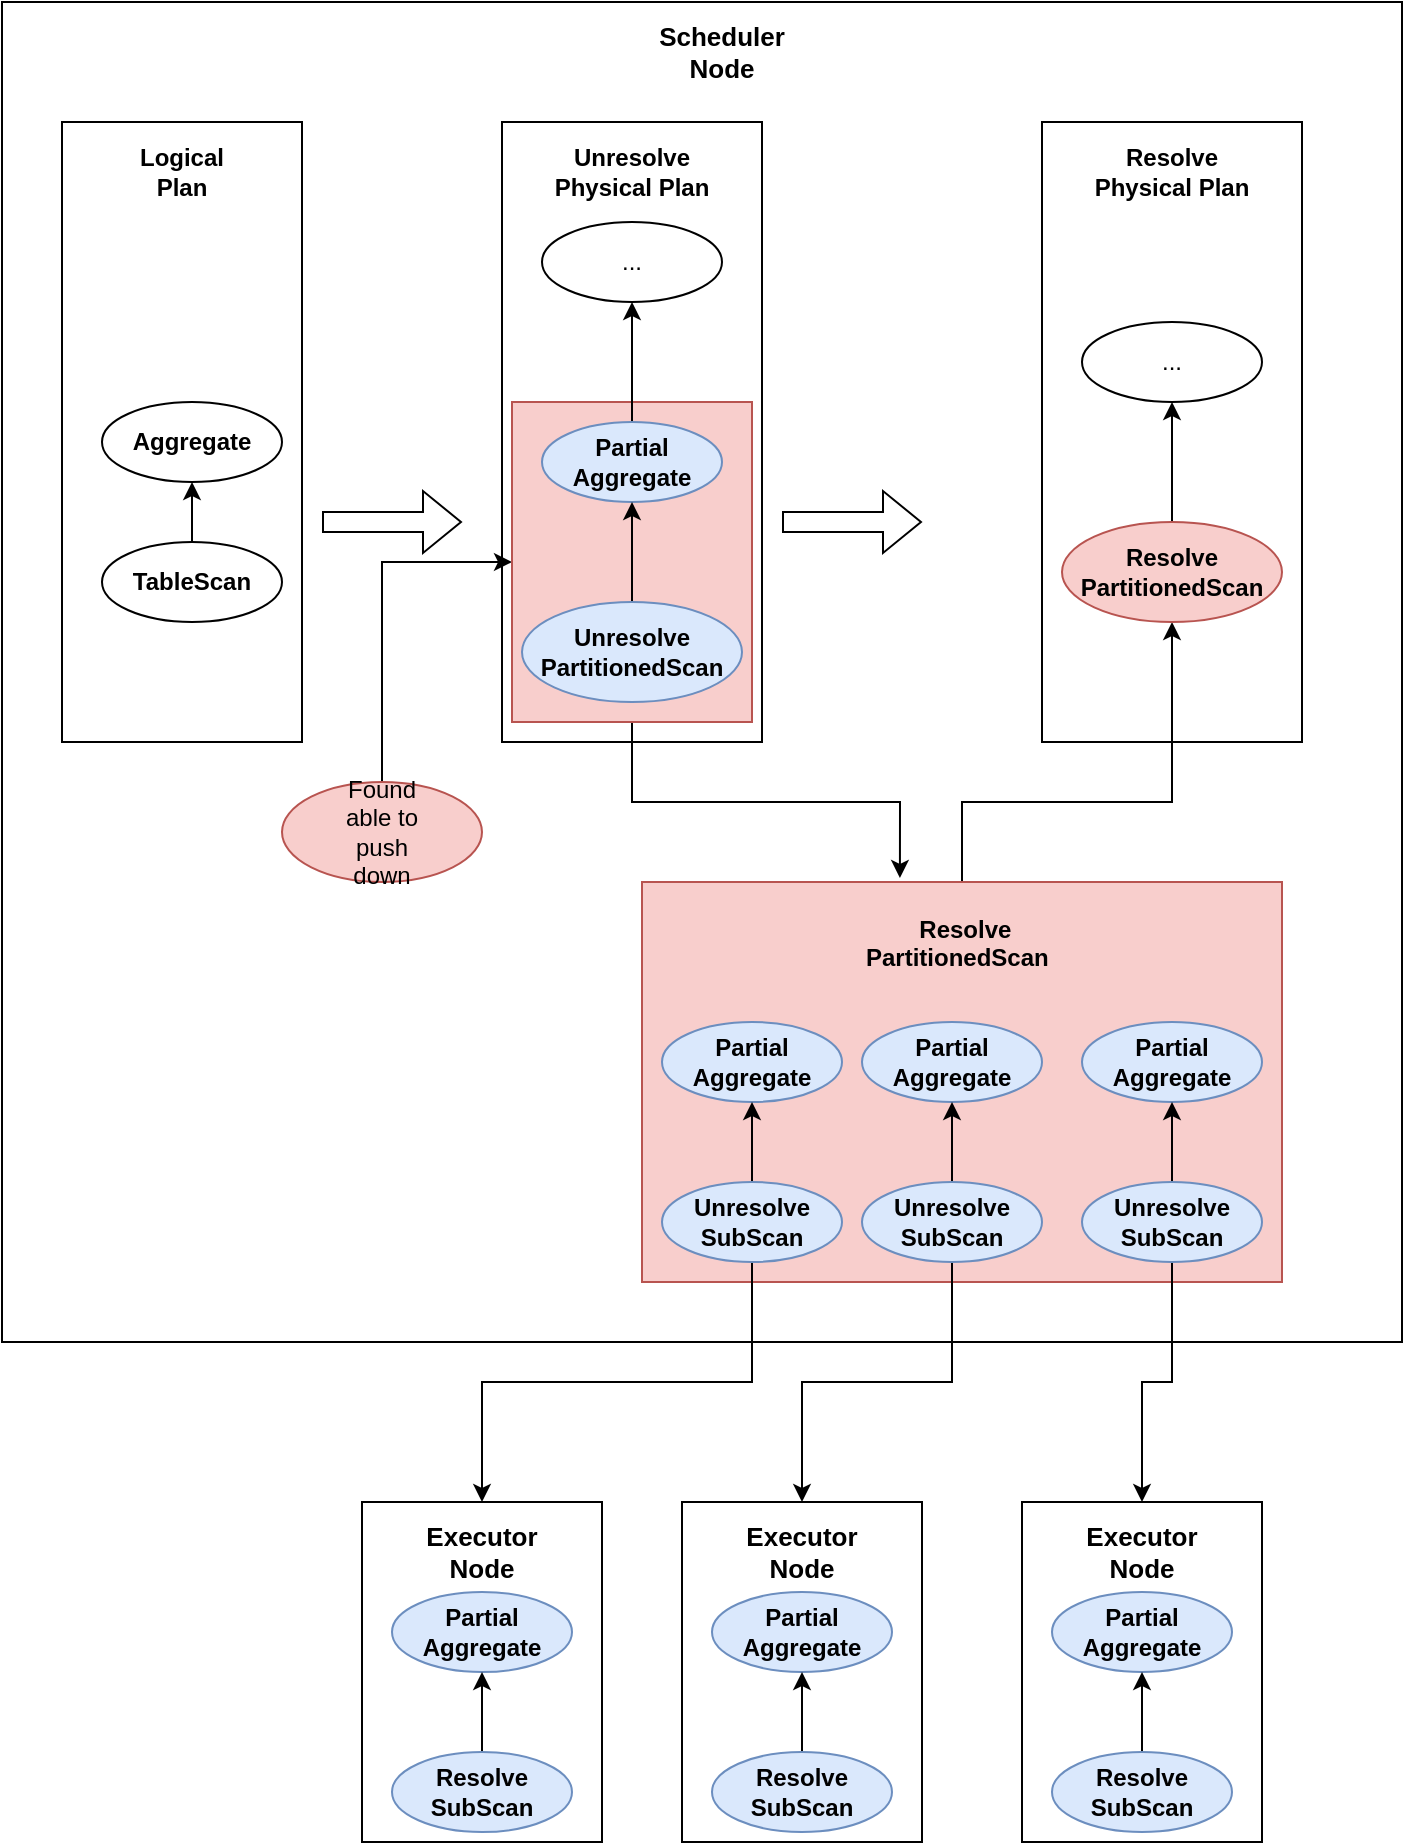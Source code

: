 <mxfile version="21.6.5" type="github">
  <diagram name="第 1 页" id="0aTdKrh-rJael8lEqbrs">
    <mxGraphModel dx="1287" dy="545" grid="1" gridSize="10" guides="1" tooltips="1" connect="1" arrows="1" fold="1" page="1" pageScale="1" pageWidth="827" pageHeight="1169" math="0" shadow="0">
      <root>
        <mxCell id="0" />
        <mxCell id="1" parent="0" />
        <mxCell id="ROSD3uXdCVGnpSG1NbAj-50" value="" style="rounded=0;whiteSpace=wrap;html=1;" vertex="1" parent="1">
          <mxGeometry x="30" y="90" width="700" height="670" as="geometry" />
        </mxCell>
        <mxCell id="ROSD3uXdCVGnpSG1NbAj-19" value="" style="rounded=0;whiteSpace=wrap;html=1;" vertex="1" parent="1">
          <mxGeometry x="280" y="150" width="130" height="310" as="geometry" />
        </mxCell>
        <mxCell id="ROSD3uXdCVGnpSG1NbAj-21" value="" style="rounded=0;whiteSpace=wrap;html=1;" vertex="1" parent="1">
          <mxGeometry x="550" y="150" width="130" height="310" as="geometry" />
        </mxCell>
        <mxCell id="ROSD3uXdCVGnpSG1NbAj-42" style="edgeStyle=orthogonalEdgeStyle;rounded=0;orthogonalLoop=1;jettySize=auto;html=1;exitX=0.5;exitY=0;exitDx=0;exitDy=0;entryX=0;entryY=0.5;entryDx=0;entryDy=0;" edge="1" parent="1" source="ROSD3uXdCVGnpSG1NbAj-41" target="ROSD3uXdCVGnpSG1NbAj-38">
          <mxGeometry relative="1" as="geometry" />
        </mxCell>
        <mxCell id="ROSD3uXdCVGnpSG1NbAj-41" value="" style="ellipse;whiteSpace=wrap;html=1;fillColor=#f8cecc;strokeColor=#b85450;" vertex="1" parent="1">
          <mxGeometry x="170" y="480" width="100" height="50" as="geometry" />
        </mxCell>
        <mxCell id="ROSD3uXdCVGnpSG1NbAj-45" style="edgeStyle=orthogonalEdgeStyle;rounded=0;orthogonalLoop=1;jettySize=auto;html=1;exitX=0.5;exitY=1;exitDx=0;exitDy=0;entryX=0.403;entryY=-0.01;entryDx=0;entryDy=0;entryPerimeter=0;" edge="1" parent="1" source="ROSD3uXdCVGnpSG1NbAj-38" target="ROSD3uXdCVGnpSG1NbAj-34">
          <mxGeometry relative="1" as="geometry" />
        </mxCell>
        <mxCell id="ROSD3uXdCVGnpSG1NbAj-38" value="" style="rounded=0;whiteSpace=wrap;html=1;fillColor=#f8cecc;strokeColor=#b85450;" vertex="1" parent="1">
          <mxGeometry x="285" y="290" width="120" height="160" as="geometry" />
        </mxCell>
        <mxCell id="ROSD3uXdCVGnpSG1NbAj-46" style="edgeStyle=orthogonalEdgeStyle;rounded=0;orthogonalLoop=1;jettySize=auto;html=1;exitX=0.5;exitY=0;exitDx=0;exitDy=0;entryX=0.5;entryY=1;entryDx=0;entryDy=0;" edge="1" parent="1" source="ROSD3uXdCVGnpSG1NbAj-34" target="ROSD3uXdCVGnpSG1NbAj-15">
          <mxGeometry relative="1" as="geometry">
            <Array as="points">
              <mxPoint x="510" y="490" />
              <mxPoint x="615" y="490" />
            </Array>
          </mxGeometry>
        </mxCell>
        <mxCell id="ROSD3uXdCVGnpSG1NbAj-34" value="" style="rounded=0;whiteSpace=wrap;html=1;fillColor=#f8cecc;strokeColor=#b85450;" vertex="1" parent="1">
          <mxGeometry x="350" y="530" width="320" height="200" as="geometry" />
        </mxCell>
        <mxCell id="ROSD3uXdCVGnpSG1NbAj-17" value="" style="rounded=0;whiteSpace=wrap;html=1;" vertex="1" parent="1">
          <mxGeometry x="60" y="150" width="120" height="310" as="geometry" />
        </mxCell>
        <mxCell id="ROSD3uXdCVGnpSG1NbAj-9" style="edgeStyle=orthogonalEdgeStyle;rounded=0;orthogonalLoop=1;jettySize=auto;html=1;exitX=0.5;exitY=0;exitDx=0;exitDy=0;entryX=0.5;entryY=1;entryDx=0;entryDy=0;" edge="1" parent="1" source="ROSD3uXdCVGnpSG1NbAj-1" target="ROSD3uXdCVGnpSG1NbAj-8">
          <mxGeometry relative="1" as="geometry" />
        </mxCell>
        <mxCell id="ROSD3uXdCVGnpSG1NbAj-1" value="&lt;b&gt;Partial Aggregate&lt;/b&gt;" style="ellipse;whiteSpace=wrap;html=1;fillColor=#dae8fc;strokeColor=#6c8ebf;" vertex="1" parent="1">
          <mxGeometry x="300" y="300" width="90" height="40" as="geometry" />
        </mxCell>
        <mxCell id="ROSD3uXdCVGnpSG1NbAj-4" style="edgeStyle=orthogonalEdgeStyle;rounded=0;orthogonalLoop=1;jettySize=auto;html=1;exitX=0.5;exitY=0;exitDx=0;exitDy=0;entryX=0.5;entryY=1;entryDx=0;entryDy=0;" edge="1" parent="1" source="ROSD3uXdCVGnpSG1NbAj-2" target="ROSD3uXdCVGnpSG1NbAj-1">
          <mxGeometry relative="1" as="geometry" />
        </mxCell>
        <mxCell id="ROSD3uXdCVGnpSG1NbAj-2" value="&lt;div&gt;&lt;b&gt;Unresolve&lt;/b&gt;&lt;/div&gt;&lt;div&gt;&lt;b&gt;PartitionedScan&lt;br&gt;&lt;/b&gt;&lt;/div&gt;" style="ellipse;whiteSpace=wrap;html=1;fillColor=#dae8fc;strokeColor=#6c8ebf;" vertex="1" parent="1">
          <mxGeometry x="290" y="390" width="110" height="50" as="geometry" />
        </mxCell>
        <mxCell id="ROSD3uXdCVGnpSG1NbAj-5" value="&lt;b&gt;Aggregate&lt;/b&gt;" style="ellipse;whiteSpace=wrap;html=1;" vertex="1" parent="1">
          <mxGeometry x="80" y="290" width="90" height="40" as="geometry" />
        </mxCell>
        <mxCell id="ROSD3uXdCVGnpSG1NbAj-7" style="edgeStyle=orthogonalEdgeStyle;rounded=0;orthogonalLoop=1;jettySize=auto;html=1;exitX=0.5;exitY=0;exitDx=0;exitDy=0;entryX=0.5;entryY=1;entryDx=0;entryDy=0;" edge="1" parent="1" source="ROSD3uXdCVGnpSG1NbAj-6" target="ROSD3uXdCVGnpSG1NbAj-5">
          <mxGeometry relative="1" as="geometry" />
        </mxCell>
        <mxCell id="ROSD3uXdCVGnpSG1NbAj-6" value="&lt;b&gt;TableScan&lt;/b&gt;" style="ellipse;whiteSpace=wrap;html=1;" vertex="1" parent="1">
          <mxGeometry x="80" y="360" width="90" height="40" as="geometry" />
        </mxCell>
        <mxCell id="ROSD3uXdCVGnpSG1NbAj-8" value="..." style="ellipse;whiteSpace=wrap;html=1;" vertex="1" parent="1">
          <mxGeometry x="300" y="200" width="90" height="40" as="geometry" />
        </mxCell>
        <mxCell id="ROSD3uXdCVGnpSG1NbAj-10" value="" style="shape=flexArrow;endArrow=classic;html=1;rounded=0;" edge="1" parent="1">
          <mxGeometry width="50" height="50" relative="1" as="geometry">
            <mxPoint x="190" y="350" as="sourcePoint" />
            <mxPoint x="260" y="350" as="targetPoint" />
          </mxGeometry>
        </mxCell>
        <mxCell id="ROSD3uXdCVGnpSG1NbAj-13" value="" style="shape=flexArrow;endArrow=classic;html=1;rounded=0;" edge="1" parent="1">
          <mxGeometry width="50" height="50" relative="1" as="geometry">
            <mxPoint x="420" y="350" as="sourcePoint" />
            <mxPoint x="490" y="350" as="targetPoint" />
          </mxGeometry>
        </mxCell>
        <mxCell id="ROSD3uXdCVGnpSG1NbAj-14" value="&lt;b&gt;Partial Aggregate&lt;/b&gt;" style="ellipse;whiteSpace=wrap;html=1;fillColor=#dae8fc;strokeColor=#6c8ebf;" vertex="1" parent="1">
          <mxGeometry x="360" y="600" width="90" height="40" as="geometry" />
        </mxCell>
        <mxCell id="ROSD3uXdCVGnpSG1NbAj-24" style="edgeStyle=orthogonalEdgeStyle;rounded=0;orthogonalLoop=1;jettySize=auto;html=1;exitX=0.5;exitY=0;exitDx=0;exitDy=0;" edge="1" parent="1" source="ROSD3uXdCVGnpSG1NbAj-15" target="ROSD3uXdCVGnpSG1NbAj-23">
          <mxGeometry relative="1" as="geometry" />
        </mxCell>
        <mxCell id="ROSD3uXdCVGnpSG1NbAj-15" value="&lt;div&gt;&lt;b&gt;Resolve&lt;/b&gt;&lt;/div&gt;&lt;div&gt;&lt;b&gt;PartitionedScan&lt;/b&gt;&lt;/div&gt;" style="ellipse;whiteSpace=wrap;html=1;fillColor=#f8cecc;strokeColor=#b85450;" vertex="1" parent="1">
          <mxGeometry x="560" y="350" width="110" height="50" as="geometry" />
        </mxCell>
        <mxCell id="ROSD3uXdCVGnpSG1NbAj-16" value="&lt;b&gt;Logical Plan&lt;br&gt;&lt;/b&gt;" style="text;html=1;strokeColor=none;fillColor=none;align=center;verticalAlign=middle;whiteSpace=wrap;rounded=0;" vertex="1" parent="1">
          <mxGeometry x="90" y="160" width="60" height="30" as="geometry" />
        </mxCell>
        <mxCell id="ROSD3uXdCVGnpSG1NbAj-20" value="&lt;b&gt;Unresolve&lt;br&gt;Physical Plan&lt;br&gt;&lt;/b&gt;" style="text;html=1;strokeColor=none;fillColor=none;align=center;verticalAlign=middle;whiteSpace=wrap;rounded=0;" vertex="1" parent="1">
          <mxGeometry x="300" y="160" width="90" height="30" as="geometry" />
        </mxCell>
        <mxCell id="ROSD3uXdCVGnpSG1NbAj-22" value="&lt;b&gt;Resolve&lt;br&gt;Physical Plan&lt;br&gt;&lt;/b&gt;" style="text;html=1;strokeColor=none;fillColor=none;align=center;verticalAlign=middle;whiteSpace=wrap;rounded=0;" vertex="1" parent="1">
          <mxGeometry x="570" y="160" width="90" height="30" as="geometry" />
        </mxCell>
        <mxCell id="ROSD3uXdCVGnpSG1NbAj-23" value="..." style="ellipse;whiteSpace=wrap;html=1;" vertex="1" parent="1">
          <mxGeometry x="570" y="250" width="90" height="40" as="geometry" />
        </mxCell>
        <mxCell id="ROSD3uXdCVGnpSG1NbAj-26" style="edgeStyle=orthogonalEdgeStyle;rounded=0;orthogonalLoop=1;jettySize=auto;html=1;exitX=0.5;exitY=0;exitDx=0;exitDy=0;entryX=0.5;entryY=1;entryDx=0;entryDy=0;" edge="1" parent="1" source="ROSD3uXdCVGnpSG1NbAj-25" target="ROSD3uXdCVGnpSG1NbAj-14">
          <mxGeometry relative="1" as="geometry" />
        </mxCell>
        <mxCell id="ROSD3uXdCVGnpSG1NbAj-60" style="edgeStyle=orthogonalEdgeStyle;rounded=0;orthogonalLoop=1;jettySize=auto;html=1;exitX=0.5;exitY=1;exitDx=0;exitDy=0;entryX=0.5;entryY=0;entryDx=0;entryDy=0;" edge="1" parent="1" source="ROSD3uXdCVGnpSG1NbAj-25" target="ROSD3uXdCVGnpSG1NbAj-53">
          <mxGeometry relative="1" as="geometry" />
        </mxCell>
        <mxCell id="ROSD3uXdCVGnpSG1NbAj-25" value="&lt;div&gt;&lt;b&gt;Unresolve&lt;/b&gt;&lt;/div&gt;&lt;div&gt;&lt;b&gt;SubScan&lt;br&gt;&lt;/b&gt;&lt;/div&gt;" style="ellipse;whiteSpace=wrap;html=1;fillColor=#dae8fc;strokeColor=#6c8ebf;" vertex="1" parent="1">
          <mxGeometry x="360" y="680" width="90" height="40" as="geometry" />
        </mxCell>
        <mxCell id="ROSD3uXdCVGnpSG1NbAj-27" value="&lt;b&gt;Partial Aggregate&lt;/b&gt;" style="ellipse;whiteSpace=wrap;html=1;fillColor=#dae8fc;strokeColor=#6c8ebf;" vertex="1" parent="1">
          <mxGeometry x="460" y="600" width="90" height="40" as="geometry" />
        </mxCell>
        <mxCell id="ROSD3uXdCVGnpSG1NbAj-28" style="edgeStyle=orthogonalEdgeStyle;rounded=0;orthogonalLoop=1;jettySize=auto;html=1;exitX=0.5;exitY=0;exitDx=0;exitDy=0;entryX=0.5;entryY=1;entryDx=0;entryDy=0;" edge="1" parent="1" source="ROSD3uXdCVGnpSG1NbAj-29" target="ROSD3uXdCVGnpSG1NbAj-27">
          <mxGeometry relative="1" as="geometry" />
        </mxCell>
        <mxCell id="ROSD3uXdCVGnpSG1NbAj-71" style="edgeStyle=orthogonalEdgeStyle;rounded=0;orthogonalLoop=1;jettySize=auto;html=1;exitX=0.5;exitY=1;exitDx=0;exitDy=0;" edge="1" parent="1" source="ROSD3uXdCVGnpSG1NbAj-29" target="ROSD3uXdCVGnpSG1NbAj-61">
          <mxGeometry relative="1" as="geometry" />
        </mxCell>
        <mxCell id="ROSD3uXdCVGnpSG1NbAj-29" value="&lt;div&gt;&lt;b&gt;Unresolve&lt;/b&gt;&lt;/div&gt;&lt;div&gt;&lt;b&gt;SubScan&lt;br&gt;&lt;/b&gt;&lt;/div&gt;" style="ellipse;whiteSpace=wrap;html=1;fillColor=#dae8fc;strokeColor=#6c8ebf;" vertex="1" parent="1">
          <mxGeometry x="460" y="680" width="90" height="40" as="geometry" />
        </mxCell>
        <mxCell id="ROSD3uXdCVGnpSG1NbAj-30" value="&lt;b&gt;Partial Aggregate&lt;/b&gt;" style="ellipse;whiteSpace=wrap;html=1;fillColor=#dae8fc;strokeColor=#6c8ebf;" vertex="1" parent="1">
          <mxGeometry x="570" y="600" width="90" height="40" as="geometry" />
        </mxCell>
        <mxCell id="ROSD3uXdCVGnpSG1NbAj-31" style="edgeStyle=orthogonalEdgeStyle;rounded=0;orthogonalLoop=1;jettySize=auto;html=1;exitX=0.5;exitY=0;exitDx=0;exitDy=0;entryX=0.5;entryY=1;entryDx=0;entryDy=0;" edge="1" parent="1" source="ROSD3uXdCVGnpSG1NbAj-32" target="ROSD3uXdCVGnpSG1NbAj-30">
          <mxGeometry relative="1" as="geometry" />
        </mxCell>
        <mxCell id="ROSD3uXdCVGnpSG1NbAj-72" style="edgeStyle=orthogonalEdgeStyle;rounded=0;orthogonalLoop=1;jettySize=auto;html=1;exitX=0.5;exitY=1;exitDx=0;exitDy=0;entryX=0.5;entryY=0;entryDx=0;entryDy=0;" edge="1" parent="1" source="ROSD3uXdCVGnpSG1NbAj-32" target="ROSD3uXdCVGnpSG1NbAj-66">
          <mxGeometry relative="1" as="geometry" />
        </mxCell>
        <mxCell id="ROSD3uXdCVGnpSG1NbAj-32" value="&lt;div&gt;&lt;b&gt;Unresolve&lt;/b&gt;&lt;/div&gt;&lt;div&gt;&lt;b&gt;SubScan&lt;br&gt;&lt;/b&gt;&lt;/div&gt;" style="ellipse;whiteSpace=wrap;html=1;fillColor=#dae8fc;strokeColor=#6c8ebf;" vertex="1" parent="1">
          <mxGeometry x="570" y="680" width="90" height="40" as="geometry" />
        </mxCell>
        <mxCell id="ROSD3uXdCVGnpSG1NbAj-36" value="&lt;div&gt;&lt;b&gt;&lt;span style=&quot;white-space: pre;&quot;&gt;&#x9;&lt;/span&gt;Resolve&lt;/b&gt;&lt;/div&gt;&lt;div&gt;&lt;b&gt;PartitionedScan&lt;/b&gt;&lt;/div&gt;" style="text;whiteSpace=wrap;html=1;" vertex="1" parent="1">
          <mxGeometry x="460" y="540" width="120" height="50" as="geometry" />
        </mxCell>
        <mxCell id="ROSD3uXdCVGnpSG1NbAj-39" value="Found able to push down" style="text;html=1;strokeColor=none;fillColor=none;align=center;verticalAlign=middle;whiteSpace=wrap;rounded=0;" vertex="1" parent="1">
          <mxGeometry x="190" y="490" width="60" height="30" as="geometry" />
        </mxCell>
        <mxCell id="ROSD3uXdCVGnpSG1NbAj-51" value="&lt;font style=&quot;font-size: 13px;&quot;&gt;&lt;b&gt;Scheduler Node&lt;br&gt;&lt;/b&gt;&lt;/font&gt;" style="text;html=1;strokeColor=none;fillColor=none;align=center;verticalAlign=middle;whiteSpace=wrap;rounded=0;" vertex="1" parent="1">
          <mxGeometry x="360" y="100" width="60" height="30" as="geometry" />
        </mxCell>
        <mxCell id="ROSD3uXdCVGnpSG1NbAj-53" value="" style="rounded=0;whiteSpace=wrap;html=1;" vertex="1" parent="1">
          <mxGeometry x="210" y="840" width="120" height="170" as="geometry" />
        </mxCell>
        <mxCell id="ROSD3uXdCVGnpSG1NbAj-55" value="&lt;b&gt;Partial Aggregate&lt;/b&gt;" style="ellipse;whiteSpace=wrap;html=1;fillColor=#dae8fc;strokeColor=#6c8ebf;" vertex="1" parent="1">
          <mxGeometry x="225" y="885" width="90" height="40" as="geometry" />
        </mxCell>
        <mxCell id="ROSD3uXdCVGnpSG1NbAj-56" style="edgeStyle=orthogonalEdgeStyle;rounded=0;orthogonalLoop=1;jettySize=auto;html=1;exitX=0.5;exitY=0;exitDx=0;exitDy=0;entryX=0.5;entryY=1;entryDx=0;entryDy=0;" edge="1" parent="1" source="ROSD3uXdCVGnpSG1NbAj-57" target="ROSD3uXdCVGnpSG1NbAj-55">
          <mxGeometry relative="1" as="geometry" />
        </mxCell>
        <mxCell id="ROSD3uXdCVGnpSG1NbAj-57" value="&lt;div&gt;&lt;b&gt;Resolve&lt;/b&gt;&lt;/div&gt;&lt;div&gt;&lt;b&gt;SubScan&lt;br&gt;&lt;/b&gt;&lt;/div&gt;" style="ellipse;whiteSpace=wrap;html=1;fillColor=#dae8fc;strokeColor=#6c8ebf;" vertex="1" parent="1">
          <mxGeometry x="225" y="965" width="90" height="40" as="geometry" />
        </mxCell>
        <mxCell id="ROSD3uXdCVGnpSG1NbAj-58" value="&lt;font style=&quot;font-size: 13px;&quot;&gt;&lt;b&gt;Executor Node&lt;br&gt;&lt;/b&gt;&lt;/font&gt;" style="text;html=1;strokeColor=none;fillColor=none;align=center;verticalAlign=middle;whiteSpace=wrap;rounded=0;" vertex="1" parent="1">
          <mxGeometry x="240" y="850" width="60" height="30" as="geometry" />
        </mxCell>
        <mxCell id="ROSD3uXdCVGnpSG1NbAj-61" value="" style="rounded=0;whiteSpace=wrap;html=1;" vertex="1" parent="1">
          <mxGeometry x="370" y="840" width="120" height="170" as="geometry" />
        </mxCell>
        <mxCell id="ROSD3uXdCVGnpSG1NbAj-62" value="&lt;b&gt;Partial Aggregate&lt;/b&gt;" style="ellipse;whiteSpace=wrap;html=1;fillColor=#dae8fc;strokeColor=#6c8ebf;" vertex="1" parent="1">
          <mxGeometry x="385" y="885" width="90" height="40" as="geometry" />
        </mxCell>
        <mxCell id="ROSD3uXdCVGnpSG1NbAj-63" style="edgeStyle=orthogonalEdgeStyle;rounded=0;orthogonalLoop=1;jettySize=auto;html=1;exitX=0.5;exitY=0;exitDx=0;exitDy=0;entryX=0.5;entryY=1;entryDx=0;entryDy=0;" edge="1" parent="1" source="ROSD3uXdCVGnpSG1NbAj-64" target="ROSD3uXdCVGnpSG1NbAj-62">
          <mxGeometry relative="1" as="geometry" />
        </mxCell>
        <mxCell id="ROSD3uXdCVGnpSG1NbAj-64" value="&lt;div&gt;&lt;b&gt;Resolve&lt;/b&gt;&lt;/div&gt;&lt;div&gt;&lt;b&gt;SubScan&lt;br&gt;&lt;/b&gt;&lt;/div&gt;" style="ellipse;whiteSpace=wrap;html=1;fillColor=#dae8fc;strokeColor=#6c8ebf;" vertex="1" parent="1">
          <mxGeometry x="385" y="965" width="90" height="40" as="geometry" />
        </mxCell>
        <mxCell id="ROSD3uXdCVGnpSG1NbAj-65" value="&lt;font style=&quot;font-size: 13px;&quot;&gt;&lt;b&gt;Executor Node&lt;br&gt;&lt;/b&gt;&lt;/font&gt;" style="text;html=1;strokeColor=none;fillColor=none;align=center;verticalAlign=middle;whiteSpace=wrap;rounded=0;" vertex="1" parent="1">
          <mxGeometry x="400" y="850" width="60" height="30" as="geometry" />
        </mxCell>
        <mxCell id="ROSD3uXdCVGnpSG1NbAj-66" value="" style="rounded=0;whiteSpace=wrap;html=1;" vertex="1" parent="1">
          <mxGeometry x="540" y="840" width="120" height="170" as="geometry" />
        </mxCell>
        <mxCell id="ROSD3uXdCVGnpSG1NbAj-67" value="&lt;b&gt;Partial Aggregate&lt;/b&gt;" style="ellipse;whiteSpace=wrap;html=1;fillColor=#dae8fc;strokeColor=#6c8ebf;" vertex="1" parent="1">
          <mxGeometry x="555" y="885" width="90" height="40" as="geometry" />
        </mxCell>
        <mxCell id="ROSD3uXdCVGnpSG1NbAj-68" style="edgeStyle=orthogonalEdgeStyle;rounded=0;orthogonalLoop=1;jettySize=auto;html=1;exitX=0.5;exitY=0;exitDx=0;exitDy=0;entryX=0.5;entryY=1;entryDx=0;entryDy=0;" edge="1" parent="1" source="ROSD3uXdCVGnpSG1NbAj-69" target="ROSD3uXdCVGnpSG1NbAj-67">
          <mxGeometry relative="1" as="geometry" />
        </mxCell>
        <mxCell id="ROSD3uXdCVGnpSG1NbAj-69" value="&lt;div&gt;&lt;b&gt;Resolve&lt;/b&gt;&lt;/div&gt;&lt;div&gt;&lt;b&gt;SubScan&lt;br&gt;&lt;/b&gt;&lt;/div&gt;" style="ellipse;whiteSpace=wrap;html=1;fillColor=#dae8fc;strokeColor=#6c8ebf;" vertex="1" parent="1">
          <mxGeometry x="555" y="965" width="90" height="40" as="geometry" />
        </mxCell>
        <mxCell id="ROSD3uXdCVGnpSG1NbAj-70" value="&lt;font style=&quot;font-size: 13px;&quot;&gt;&lt;b&gt;Executor Node&lt;br&gt;&lt;/b&gt;&lt;/font&gt;" style="text;html=1;strokeColor=none;fillColor=none;align=center;verticalAlign=middle;whiteSpace=wrap;rounded=0;" vertex="1" parent="1">
          <mxGeometry x="570" y="850" width="60" height="30" as="geometry" />
        </mxCell>
      </root>
    </mxGraphModel>
  </diagram>
</mxfile>
